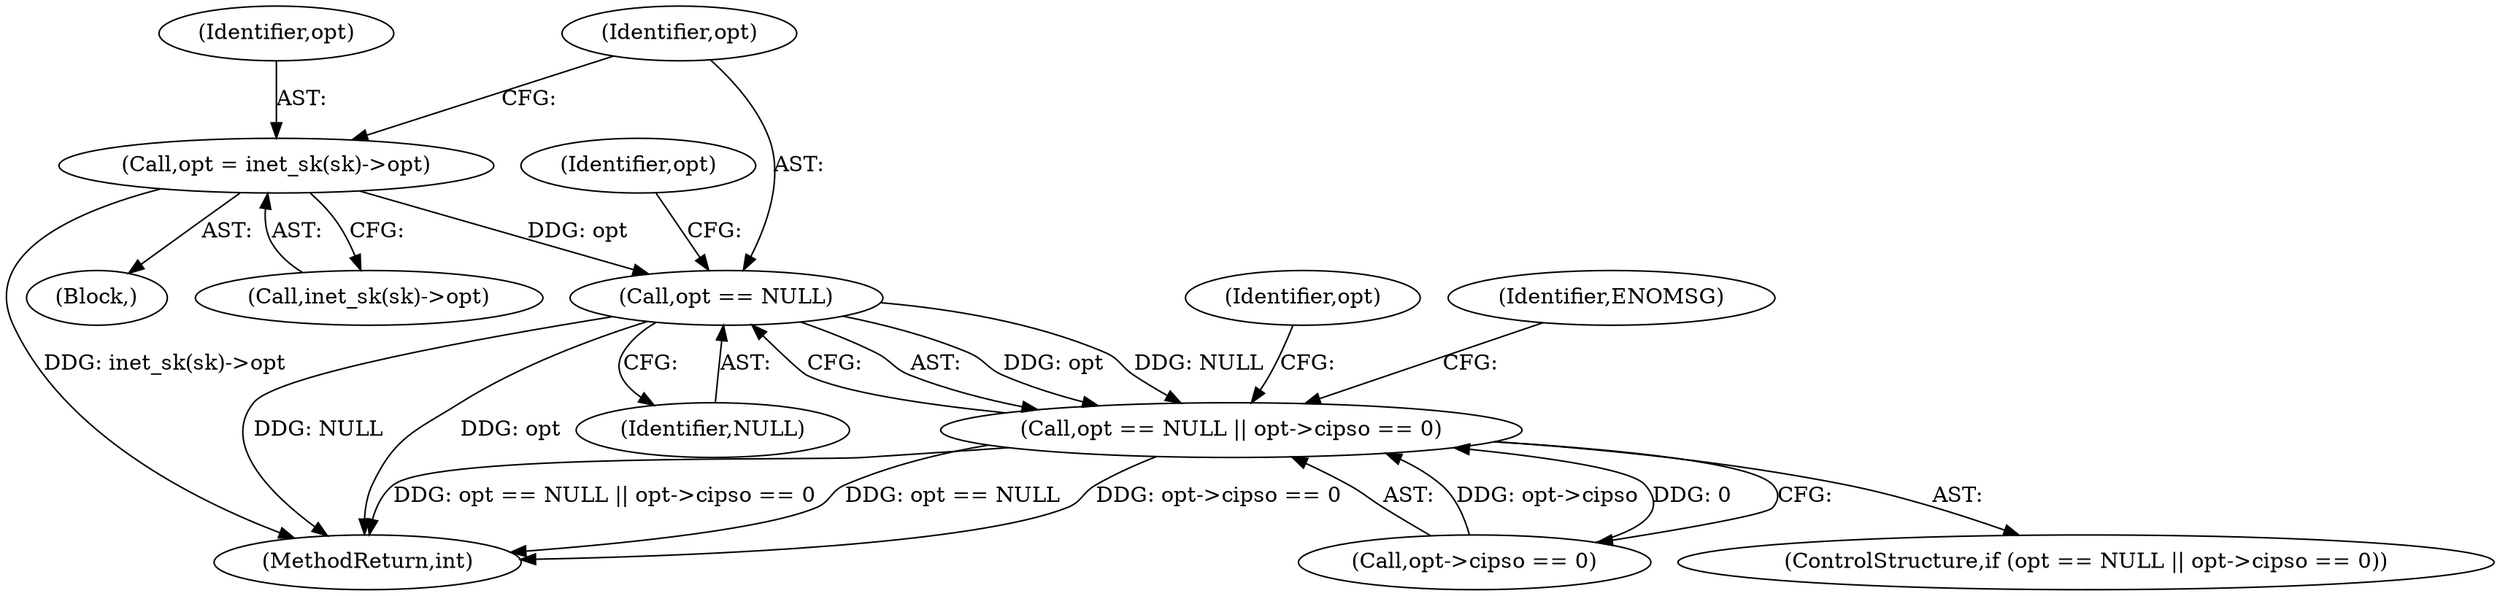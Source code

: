 digraph "1_linux_f6d8bd051c391c1c0458a30b2a7abcd939329259_9@pointer" {
"1000105" [label="(Call,opt = inet_sk(sk)->opt)"];
"1000113" [label="(Call,opt == NULL)"];
"1000112" [label="(Call,opt == NULL || opt->cipso == 0)"];
"1000118" [label="(Identifier,opt)"];
"1000114" [label="(Identifier,opt)"];
"1000123" [label="(Identifier,ENOMSG)"];
"1000113" [label="(Call,opt == NULL)"];
"1000111" [label="(ControlStructure,if (opt == NULL || opt->cipso == 0))"];
"1000106" [label="(Identifier,opt)"];
"1000112" [label="(Call,opt == NULL || opt->cipso == 0)"];
"1000103" [label="(Block,)"];
"1000105" [label="(Call,opt = inet_sk(sk)->opt)"];
"1000115" [label="(Identifier,NULL)"];
"1000128" [label="(Identifier,opt)"];
"1000116" [label="(Call,opt->cipso == 0)"];
"1000107" [label="(Call,inet_sk(sk)->opt)"];
"1000137" [label="(MethodReturn,int)"];
"1000105" -> "1000103"  [label="AST: "];
"1000105" -> "1000107"  [label="CFG: "];
"1000106" -> "1000105"  [label="AST: "];
"1000107" -> "1000105"  [label="AST: "];
"1000114" -> "1000105"  [label="CFG: "];
"1000105" -> "1000137"  [label="DDG: inet_sk(sk)->opt"];
"1000105" -> "1000113"  [label="DDG: opt"];
"1000113" -> "1000112"  [label="AST: "];
"1000113" -> "1000115"  [label="CFG: "];
"1000114" -> "1000113"  [label="AST: "];
"1000115" -> "1000113"  [label="AST: "];
"1000118" -> "1000113"  [label="CFG: "];
"1000112" -> "1000113"  [label="CFG: "];
"1000113" -> "1000137"  [label="DDG: opt"];
"1000113" -> "1000137"  [label="DDG: NULL"];
"1000113" -> "1000112"  [label="DDG: opt"];
"1000113" -> "1000112"  [label="DDG: NULL"];
"1000112" -> "1000111"  [label="AST: "];
"1000112" -> "1000116"  [label="CFG: "];
"1000116" -> "1000112"  [label="AST: "];
"1000123" -> "1000112"  [label="CFG: "];
"1000128" -> "1000112"  [label="CFG: "];
"1000112" -> "1000137"  [label="DDG: opt->cipso == 0"];
"1000112" -> "1000137"  [label="DDG: opt == NULL || opt->cipso == 0"];
"1000112" -> "1000137"  [label="DDG: opt == NULL"];
"1000116" -> "1000112"  [label="DDG: opt->cipso"];
"1000116" -> "1000112"  [label="DDG: 0"];
}

